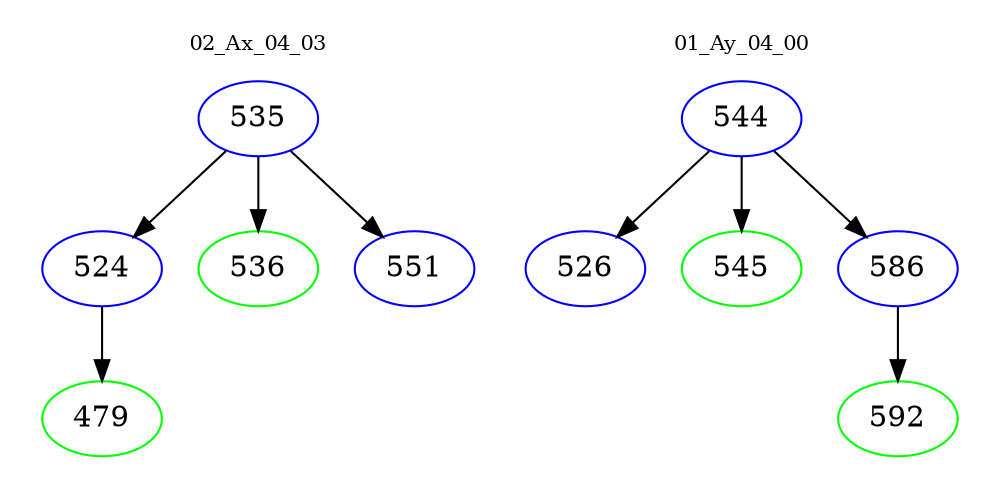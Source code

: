 digraph{
subgraph cluster_0 {
color = white
label = "02_Ax_04_03";
fontsize=10;
T0_535 [label="535", color="blue"]
T0_535 -> T0_524 [color="black"]
T0_524 [label="524", color="blue"]
T0_524 -> T0_479 [color="black"]
T0_479 [label="479", color="green"]
T0_535 -> T0_536 [color="black"]
T0_536 [label="536", color="green"]
T0_535 -> T0_551 [color="black"]
T0_551 [label="551", color="blue"]
}
subgraph cluster_1 {
color = white
label = "01_Ay_04_00";
fontsize=10;
T1_544 [label="544", color="blue"]
T1_544 -> T1_526 [color="black"]
T1_526 [label="526", color="blue"]
T1_544 -> T1_545 [color="black"]
T1_545 [label="545", color="green"]
T1_544 -> T1_586 [color="black"]
T1_586 [label="586", color="blue"]
T1_586 -> T1_592 [color="black"]
T1_592 [label="592", color="green"]
}
}
